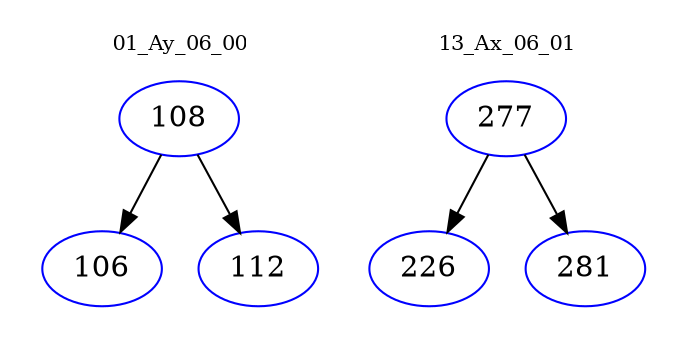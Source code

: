 digraph{
subgraph cluster_0 {
color = white
label = "01_Ay_06_00";
fontsize=10;
T0_108 [label="108", color="blue"]
T0_108 -> T0_106 [color="black"]
T0_106 [label="106", color="blue"]
T0_108 -> T0_112 [color="black"]
T0_112 [label="112", color="blue"]
}
subgraph cluster_1 {
color = white
label = "13_Ax_06_01";
fontsize=10;
T1_277 [label="277", color="blue"]
T1_277 -> T1_226 [color="black"]
T1_226 [label="226", color="blue"]
T1_277 -> T1_281 [color="black"]
T1_281 [label="281", color="blue"]
}
}
